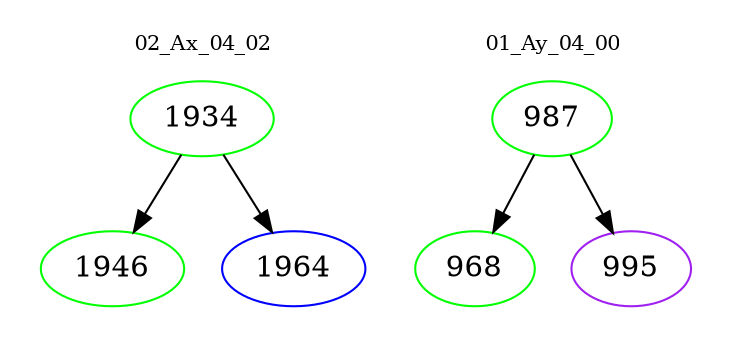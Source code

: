 digraph{
subgraph cluster_0 {
color = white
label = "02_Ax_04_02";
fontsize=10;
T0_1934 [label="1934", color="green"]
T0_1934 -> T0_1946 [color="black"]
T0_1946 [label="1946", color="green"]
T0_1934 -> T0_1964 [color="black"]
T0_1964 [label="1964", color="blue"]
}
subgraph cluster_1 {
color = white
label = "01_Ay_04_00";
fontsize=10;
T1_987 [label="987", color="green"]
T1_987 -> T1_968 [color="black"]
T1_968 [label="968", color="green"]
T1_987 -> T1_995 [color="black"]
T1_995 [label="995", color="purple"]
}
}
